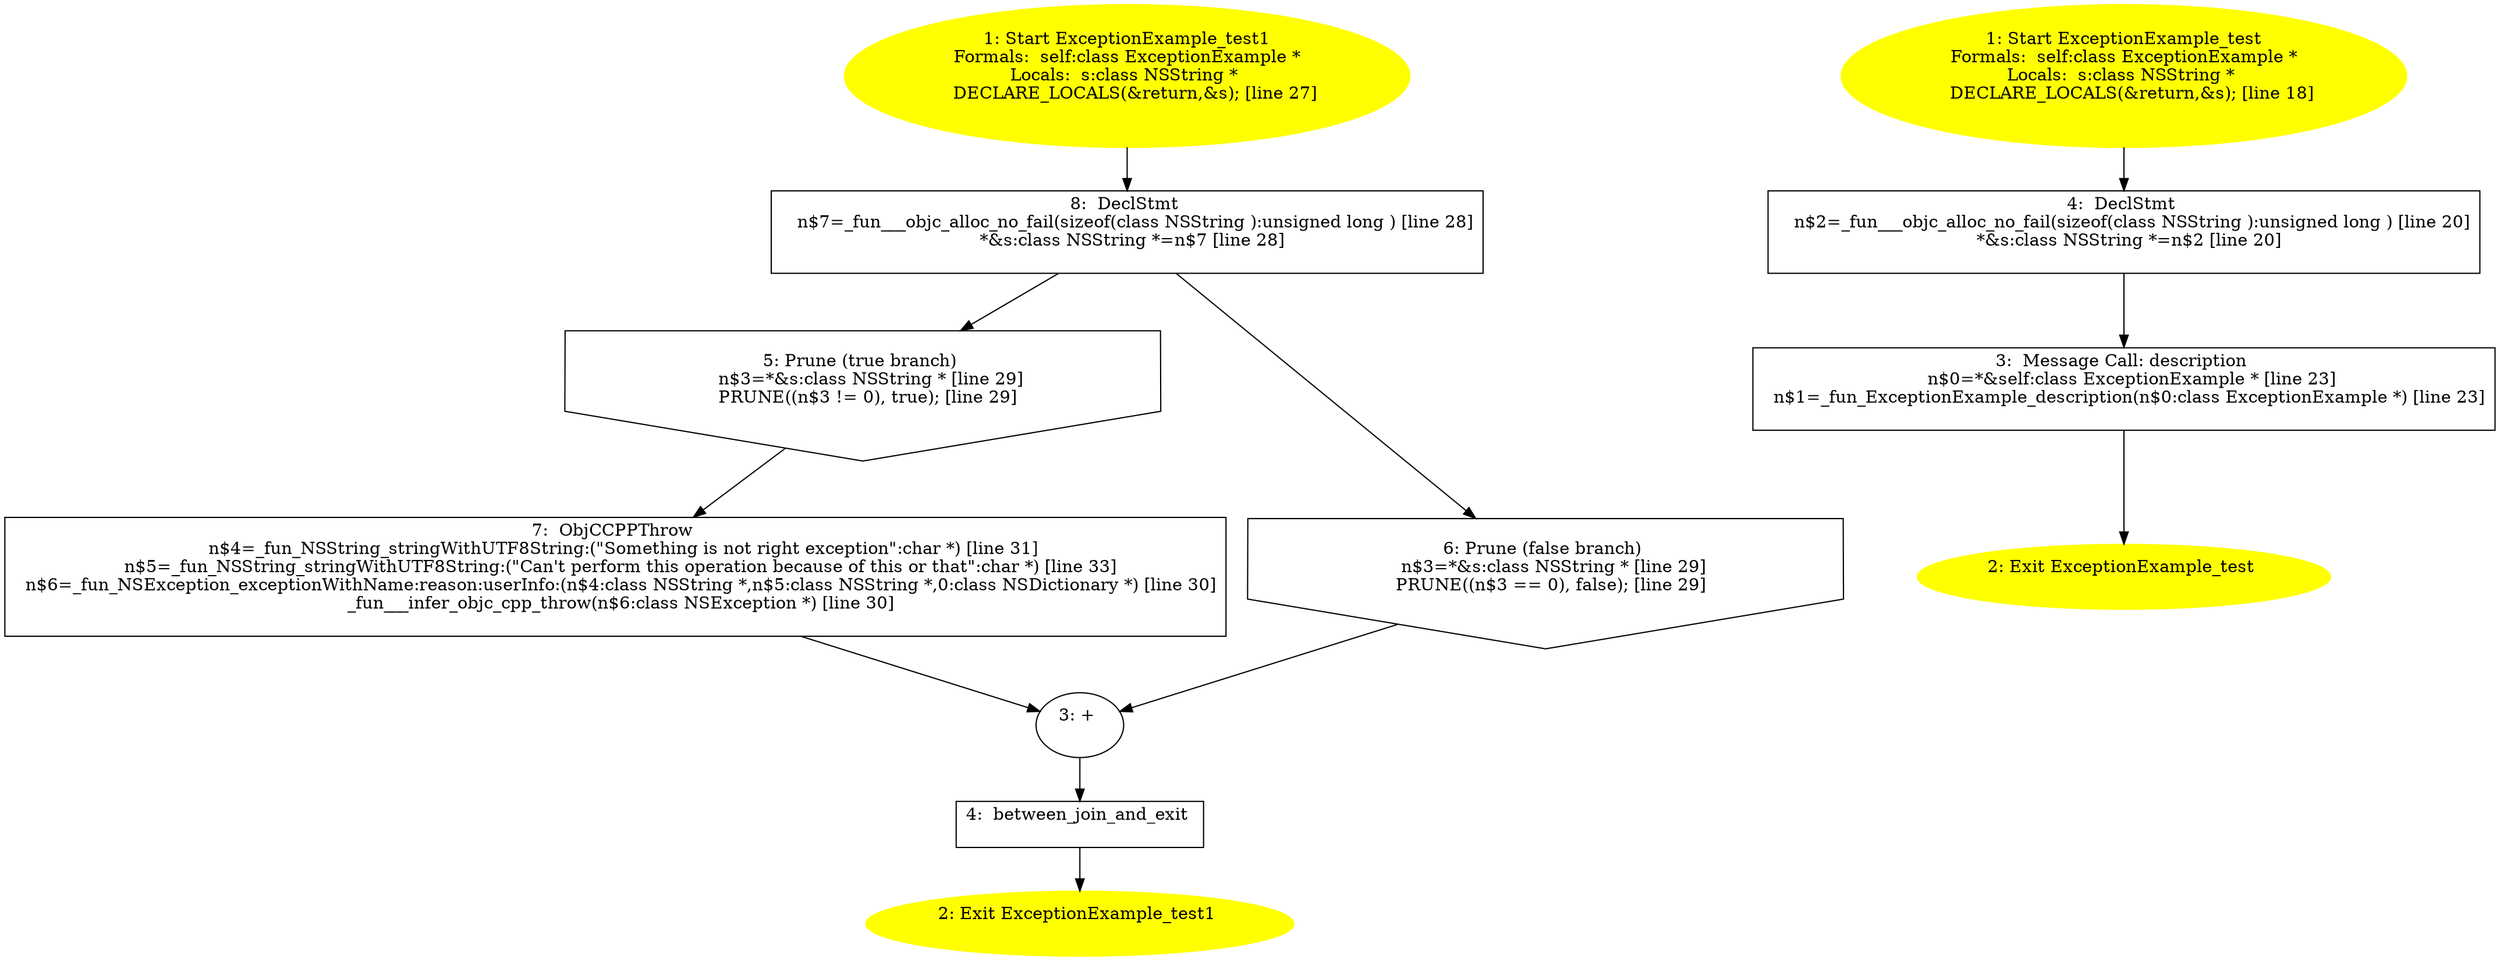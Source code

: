 /* @generated */
digraph iCFG {
"ExceptionExample_test1instance.59e4aab0262ce59f2d651672b2a3d139_8" [label="8:  DeclStmt \n   n$7=_fun___objc_alloc_no_fail(sizeof(class NSString ):unsigned long ) [line 28]\n  *&s:class NSString *=n$7 [line 28]\n " shape="box"]
	

	 "ExceptionExample_test1instance.59e4aab0262ce59f2d651672b2a3d139_8" -> "ExceptionExample_test1instance.59e4aab0262ce59f2d651672b2a3d139_5" ;
	 "ExceptionExample_test1instance.59e4aab0262ce59f2d651672b2a3d139_8" -> "ExceptionExample_test1instance.59e4aab0262ce59f2d651672b2a3d139_6" ;
"ExceptionExample_test1instance.59e4aab0262ce59f2d651672b2a3d139_7" [label="7:  ObjCCPPThrow \n   n$4=_fun_NSString_stringWithUTF8String:(\"Something is not right exception\":char *) [line 31]\n  n$5=_fun_NSString_stringWithUTF8String:(\"Can't perform this operation because of this or that\":char *) [line 33]\n  n$6=_fun_NSException_exceptionWithName:reason:userInfo:(n$4:class NSString *,n$5:class NSString *,0:class NSDictionary *) [line 30]\n  _fun___infer_objc_cpp_throw(n$6:class NSException *) [line 30]\n " shape="box"]
	

	 "ExceptionExample_test1instance.59e4aab0262ce59f2d651672b2a3d139_7" -> "ExceptionExample_test1instance.59e4aab0262ce59f2d651672b2a3d139_3" ;
"ExceptionExample_test1instance.59e4aab0262ce59f2d651672b2a3d139_6" [label="6: Prune (false branch) \n   n$3=*&s:class NSString * [line 29]\n  PRUNE((n$3 == 0), false); [line 29]\n " shape="invhouse"]
	

	 "ExceptionExample_test1instance.59e4aab0262ce59f2d651672b2a3d139_6" -> "ExceptionExample_test1instance.59e4aab0262ce59f2d651672b2a3d139_3" ;
"ExceptionExample_test1instance.59e4aab0262ce59f2d651672b2a3d139_5" [label="5: Prune (true branch) \n   n$3=*&s:class NSString * [line 29]\n  PRUNE((n$3 != 0), true); [line 29]\n " shape="invhouse"]
	

	 "ExceptionExample_test1instance.59e4aab0262ce59f2d651672b2a3d139_5" -> "ExceptionExample_test1instance.59e4aab0262ce59f2d651672b2a3d139_7" ;
"ExceptionExample_test1instance.59e4aab0262ce59f2d651672b2a3d139_4" [label="4:  between_join_and_exit \n  " shape="box"]
	

	 "ExceptionExample_test1instance.59e4aab0262ce59f2d651672b2a3d139_4" -> "ExceptionExample_test1instance.59e4aab0262ce59f2d651672b2a3d139_2" ;
"ExceptionExample_test1instance.59e4aab0262ce59f2d651672b2a3d139_3" [label="3: + \n  " ]
	

	 "ExceptionExample_test1instance.59e4aab0262ce59f2d651672b2a3d139_3" -> "ExceptionExample_test1instance.59e4aab0262ce59f2d651672b2a3d139_4" ;
"ExceptionExample_test1instance.59e4aab0262ce59f2d651672b2a3d139_2" [label="2: Exit ExceptionExample_test1 \n  " color=yellow style=filled]
	

"ExceptionExample_test1instance.59e4aab0262ce59f2d651672b2a3d139_1" [label="1: Start ExceptionExample_test1\nFormals:  self:class ExceptionExample *\nLocals:  s:class NSString * \n   DECLARE_LOCALS(&return,&s); [line 27]\n " color=yellow style=filled]
	

	 "ExceptionExample_test1instance.59e4aab0262ce59f2d651672b2a3d139_1" -> "ExceptionExample_test1instance.59e4aab0262ce59f2d651672b2a3d139_8" ;
"ExceptionExample_testinstance.73eacc9b33bf2e48d174650df16040f3_4" [label="4:  DeclStmt \n   n$2=_fun___objc_alloc_no_fail(sizeof(class NSString ):unsigned long ) [line 20]\n  *&s:class NSString *=n$2 [line 20]\n " shape="box"]
	

	 "ExceptionExample_testinstance.73eacc9b33bf2e48d174650df16040f3_4" -> "ExceptionExample_testinstance.73eacc9b33bf2e48d174650df16040f3_3" ;
"ExceptionExample_testinstance.73eacc9b33bf2e48d174650df16040f3_3" [label="3:  Message Call: description \n   n$0=*&self:class ExceptionExample * [line 23]\n  n$1=_fun_ExceptionExample_description(n$0:class ExceptionExample *) [line 23]\n " shape="box"]
	

	 "ExceptionExample_testinstance.73eacc9b33bf2e48d174650df16040f3_3" -> "ExceptionExample_testinstance.73eacc9b33bf2e48d174650df16040f3_2" ;
"ExceptionExample_testinstance.73eacc9b33bf2e48d174650df16040f3_2" [label="2: Exit ExceptionExample_test \n  " color=yellow style=filled]
	

"ExceptionExample_testinstance.73eacc9b33bf2e48d174650df16040f3_1" [label="1: Start ExceptionExample_test\nFormals:  self:class ExceptionExample *\nLocals:  s:class NSString * \n   DECLARE_LOCALS(&return,&s); [line 18]\n " color=yellow style=filled]
	

	 "ExceptionExample_testinstance.73eacc9b33bf2e48d174650df16040f3_1" -> "ExceptionExample_testinstance.73eacc9b33bf2e48d174650df16040f3_4" ;
}
